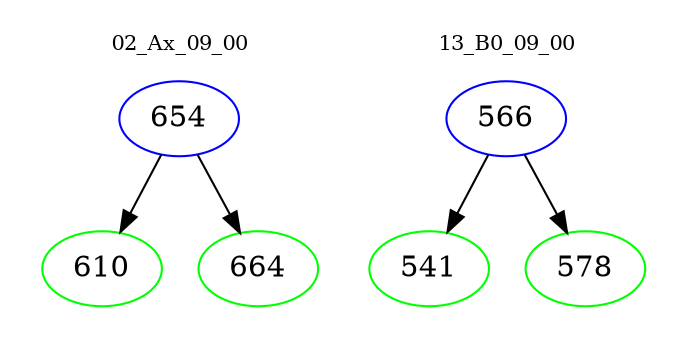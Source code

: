 digraph{
subgraph cluster_0 {
color = white
label = "02_Ax_09_00";
fontsize=10;
T0_654 [label="654", color="blue"]
T0_654 -> T0_610 [color="black"]
T0_610 [label="610", color="green"]
T0_654 -> T0_664 [color="black"]
T0_664 [label="664", color="green"]
}
subgraph cluster_1 {
color = white
label = "13_B0_09_00";
fontsize=10;
T1_566 [label="566", color="blue"]
T1_566 -> T1_541 [color="black"]
T1_541 [label="541", color="green"]
T1_566 -> T1_578 [color="black"]
T1_578 [label="578", color="green"]
}
}
